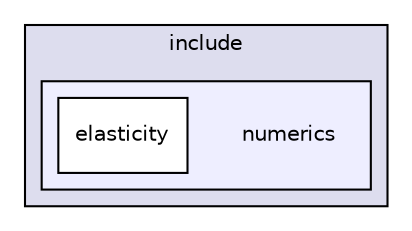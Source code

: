 digraph "/home/boyd/Scrivania/Thesis/SU2/SU2_CFD/include/numerics" {
  compound=true
  node [ fontsize="10", fontname="Helvetica"];
  edge [ labelfontsize="10", labelfontname="Helvetica"];
  subgraph clusterdir_3b735dd5547717c34264cbbbba892a8a {
    graph [ bgcolor="#ddddee", pencolor="black", label="include" fontname="Helvetica", fontsize="10", URL="dir_3b735dd5547717c34264cbbbba892a8a.html"]
  subgraph clusterdir_756791f5376667f4032d4a9f45c7494c {
    graph [ bgcolor="#eeeeff", pencolor="black", label="" URL="dir_756791f5376667f4032d4a9f45c7494c.html"];
    dir_756791f5376667f4032d4a9f45c7494c [shape=plaintext label="numerics"];
    dir_ee84f51aff238d23e66c100bc940df63 [shape=box label="elasticity" color="black" fillcolor="white" style="filled" URL="dir_ee84f51aff238d23e66c100bc940df63.html"];
  }
  }
}
